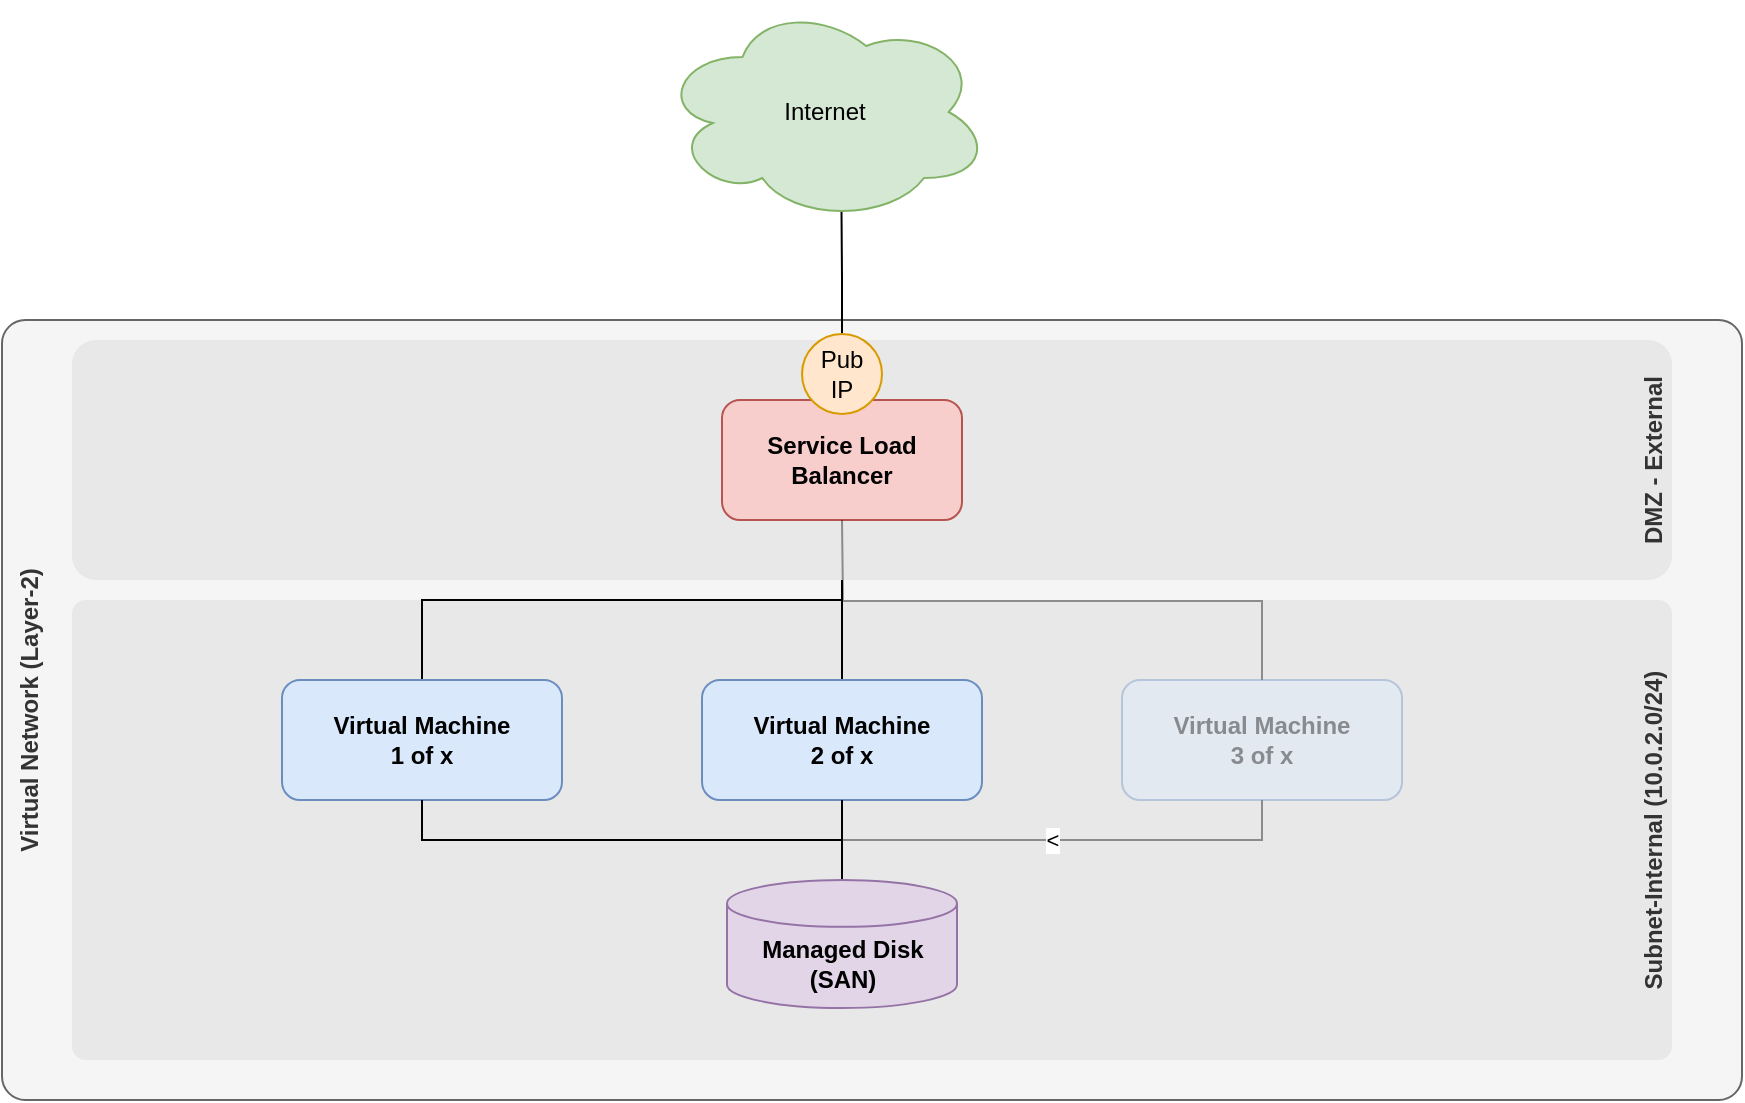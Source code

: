 <mxfile version="16.5.1" type="device"><diagram id="vhHStMrJODUgYd67PyHl" name="Seite-1"><mxGraphModel dx="1103" dy="715" grid="1" gridSize="10" guides="1" tooltips="1" connect="1" arrows="1" fold="1" page="1" pageScale="1" pageWidth="1169" pageHeight="827" math="0" shadow="0"><root><mxCell id="0"/><mxCell id="1" parent="0"/><mxCell id="zlWkS8YwILyfJ07jhD1Q-1" value="Virtual Network (Layer-2)" style="rounded=1;whiteSpace=wrap;html=1;arcSize=3;fillColor=#f5f5f5;fontColor=#333333;strokeColor=#666666;verticalAlign=top;horizontal=0;align=center;fontStyle=1" vertex="1" parent="1"><mxGeometry x="110" y="180" width="870" height="390" as="geometry"/></mxCell><mxCell id="zlWkS8YwILyfJ07jhD1Q-2" value="Subnet-Internal (10.0.2.0/24)" style="rounded=1;whiteSpace=wrap;html=1;arcSize=3;fillColor=#E8E8E8;strokeColor=none;verticalAlign=bottom;horizontal=0;align=center;fontStyle=1;fontColor=#333333;" vertex="1" parent="1"><mxGeometry x="145" y="320" width="800" height="230" as="geometry"/></mxCell><mxCell id="zlWkS8YwILyfJ07jhD1Q-10" style="edgeStyle=orthogonalEdgeStyle;rounded=0;orthogonalLoop=1;jettySize=auto;html=1;exitX=0.5;exitY=0;exitDx=0;exitDy=0;entryX=0.5;entryY=1;entryDx=0;entryDy=0;endArrow=none;endFill=0;" edge="1" parent="1" source="zlWkS8YwILyfJ07jhD1Q-3" target="zlWkS8YwILyfJ07jhD1Q-9"><mxGeometry relative="1" as="geometry"/></mxCell><mxCell id="zlWkS8YwILyfJ07jhD1Q-3" value="Virtual Machine&lt;br&gt;1 of x" style="rounded=1;whiteSpace=wrap;html=1;fillColor=#dae8fc;strokeColor=#6c8ebf;fontStyle=1" vertex="1" parent="1"><mxGeometry x="250" y="360" width="140" height="60" as="geometry"/></mxCell><mxCell id="zlWkS8YwILyfJ07jhD1Q-11" style="edgeStyle=orthogonalEdgeStyle;rounded=0;orthogonalLoop=1;jettySize=auto;html=1;exitX=0.5;exitY=0;exitDx=0;exitDy=0;endArrow=none;endFill=0;entryX=0.5;entryY=1;entryDx=0;entryDy=0;" edge="1" parent="1" source="zlWkS8YwILyfJ07jhD1Q-4" target="zlWkS8YwILyfJ07jhD1Q-9"><mxGeometry relative="1" as="geometry"><mxPoint x="530" y="280" as="targetPoint"/></mxGeometry></mxCell><mxCell id="zlWkS8YwILyfJ07jhD1Q-4" value="Virtual Machine&lt;br&gt;2 of x" style="rounded=1;whiteSpace=wrap;html=1;fillColor=#dae8fc;strokeColor=#6c8ebf;fontStyle=1" vertex="1" parent="1"><mxGeometry x="460" y="360" width="140" height="60" as="geometry"/></mxCell><mxCell id="zlWkS8YwILyfJ07jhD1Q-6" style="edgeStyle=orthogonalEdgeStyle;rounded=0;orthogonalLoop=1;jettySize=auto;html=1;exitX=0.5;exitY=0;exitDx=0;exitDy=0;exitPerimeter=0;endArrow=none;endFill=0;" edge="1" parent="1" source="zlWkS8YwILyfJ07jhD1Q-5" target="zlWkS8YwILyfJ07jhD1Q-4"><mxGeometry relative="1" as="geometry"/></mxCell><mxCell id="zlWkS8YwILyfJ07jhD1Q-7" style="edgeStyle=orthogonalEdgeStyle;rounded=0;orthogonalLoop=1;jettySize=auto;html=1;exitX=0.5;exitY=0;exitDx=0;exitDy=0;exitPerimeter=0;entryX=0.5;entryY=1;entryDx=0;entryDy=0;endArrow=none;endFill=0;" edge="1" parent="1" source="zlWkS8YwILyfJ07jhD1Q-5" target="zlWkS8YwILyfJ07jhD1Q-3"><mxGeometry relative="1" as="geometry"/></mxCell><mxCell id="zlWkS8YwILyfJ07jhD1Q-14" value="&amp;lt;" style="edgeStyle=orthogonalEdgeStyle;rounded=0;orthogonalLoop=1;jettySize=auto;html=1;exitX=0.5;exitY=0;exitDx=0;exitDy=0;exitPerimeter=0;endArrow=none;endFill=0;opacity=40;" edge="1" parent="1" source="zlWkS8YwILyfJ07jhD1Q-5" target="zlWkS8YwILyfJ07jhD1Q-12"><mxGeometry relative="1" as="geometry"/></mxCell><mxCell id="zlWkS8YwILyfJ07jhD1Q-5" value="Managed Disk&lt;br&gt;(SAN)" style="shape=cylinder3;whiteSpace=wrap;html=1;boundedLbl=1;backgroundOutline=1;size=11.714;fillColor=#e1d5e7;strokeColor=#9673a6;fontStyle=1" vertex="1" parent="1"><mxGeometry x="472.5" y="460" width="115" height="64" as="geometry"/></mxCell><mxCell id="zlWkS8YwILyfJ07jhD1Q-8" value="DMZ - External" style="rounded=1;whiteSpace=wrap;html=1;arcSize=10;fillColor=#E8E8E8;strokeColor=none;verticalAlign=bottom;horizontal=0;align=center;fontStyle=1;fontColor=#333333;" vertex="1" parent="1"><mxGeometry x="145" y="190" width="800" height="120" as="geometry"/></mxCell><mxCell id="zlWkS8YwILyfJ07jhD1Q-9" value="Service Load Balancer" style="rounded=1;whiteSpace=wrap;html=1;fillColor=#f8cecc;fontStyle=1;strokeColor=#b85450;" vertex="1" parent="1"><mxGeometry x="470" y="220" width="120" height="60" as="geometry"/></mxCell><mxCell id="zlWkS8YwILyfJ07jhD1Q-13" style="edgeStyle=orthogonalEdgeStyle;rounded=0;orthogonalLoop=1;jettySize=auto;html=1;exitX=0.5;exitY=0;exitDx=0;exitDy=0;endArrow=none;endFill=0;opacity=40;" edge="1" parent="1" source="zlWkS8YwILyfJ07jhD1Q-12"><mxGeometry relative="1" as="geometry"><mxPoint x="530" y="280" as="targetPoint"/></mxGeometry></mxCell><mxCell id="zlWkS8YwILyfJ07jhD1Q-12" value="Virtual Machine&lt;br&gt;3 of x" style="rounded=1;whiteSpace=wrap;html=1;fillColor=#dae8fc;strokeColor=#6c8ebf;fontStyle=1;opacity=40;textOpacity=40;" vertex="1" parent="1"><mxGeometry x="670" y="360" width="140" height="60" as="geometry"/></mxCell><mxCell id="zlWkS8YwILyfJ07jhD1Q-17" style="edgeStyle=orthogonalEdgeStyle;rounded=0;orthogonalLoop=1;jettySize=auto;html=1;exitX=0.5;exitY=0;exitDx=0;exitDy=0;entryX=0.55;entryY=0.95;entryDx=0;entryDy=0;entryPerimeter=0;endArrow=none;endFill=0;" edge="1" parent="1" source="zlWkS8YwILyfJ07jhD1Q-15" target="zlWkS8YwILyfJ07jhD1Q-16"><mxGeometry relative="1" as="geometry"/></mxCell><mxCell id="zlWkS8YwILyfJ07jhD1Q-15" value="Pub&lt;br&gt;IP" style="ellipse;whiteSpace=wrap;html=1;aspect=fixed;fillColor=#ffe6cc;strokeColor=#d79b00;" vertex="1" parent="1"><mxGeometry x="510" y="187" width="40" height="40" as="geometry"/></mxCell><mxCell id="zlWkS8YwILyfJ07jhD1Q-16" value="Internet" style="ellipse;shape=cloud;whiteSpace=wrap;html=1;fillColor=#d5e8d4;strokeColor=#82b366;" vertex="1" parent="1"><mxGeometry x="439" y="21" width="165" height="110" as="geometry"/></mxCell></root></mxGraphModel></diagram></mxfile>